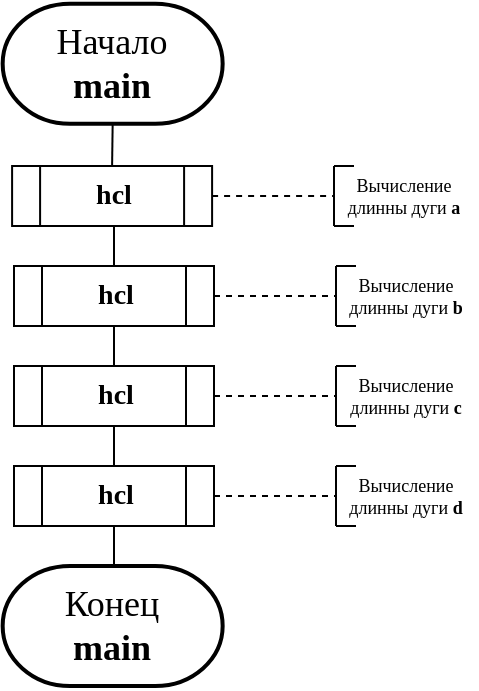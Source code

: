 <mxfile version="21.6.8" type="device">
  <diagram name="Page-1" id="74e2e168-ea6b-b213-b513-2b3c1d86103e">
    <mxGraphModel dx="765" dy="515" grid="1" gridSize="10" guides="0" tooltips="1" connect="1" arrows="0" fold="1" page="1" pageScale="1" pageWidth="827" pageHeight="1169" background="none" math="0" shadow="0">
      <root>
        <mxCell id="0" />
        <mxCell id="1" parent="0" />
        <mxCell id="4oTWKZa-oMYPQXvp2SXr-9" value="&lt;font style=&quot;font-size: 18px;&quot;&gt;Начало&lt;br style=&quot;&quot;&gt;&lt;b style=&quot;&quot;&gt;main&lt;/b&gt;&lt;/font&gt;" style="strokeWidth=2;html=1;shape=mxgraph.flowchart.terminator;whiteSpace=wrap;rounded=1;strokeColor=default;fontFamily=Times New Roman;fontSize=14;fontColor=#000000;fillColor=none;labelBackgroundColor=none;labelBorderColor=none;" parent="1" vertex="1">
          <mxGeometry x="354.33" y="68.897" width="110" height="60" as="geometry" />
        </mxCell>
        <mxCell id="iBWXFEtvxGumeE3fWOg8-2" value="&lt;font style=&quot;font-size: 18px;&quot;&gt;Конец&lt;br style=&quot;&quot;&gt;&lt;b style=&quot;&quot;&gt;main&lt;/b&gt;&lt;/font&gt;" style="strokeWidth=2;html=1;shape=mxgraph.flowchart.terminator;whiteSpace=wrap;rounded=1;strokeColor=default;fontFamily=Times New Roman;fontSize=14;fontColor=#000000;fillColor=none;labelBackgroundColor=none;labelBorderColor=none;" parent="1" vertex="1">
          <mxGeometry x="354.33" y="350" width="110" height="60" as="geometry" />
        </mxCell>
        <mxCell id="3rdT_orTIEHR_fGk6ett-1" value="" style="endArrow=none;dashed=1;html=1;rounded=0;exitX=1;exitY=0.5;exitDx=0;exitDy=0;" edge="1" parent="1" source="3rdT_orTIEHR_fGk6ett-5">
          <mxGeometry width="50" height="50" relative="1" as="geometry">
            <mxPoint x="490" y="130" as="sourcePoint" />
            <mxPoint x="520" y="165" as="targetPoint" />
          </mxGeometry>
        </mxCell>
        <mxCell id="3rdT_orTIEHR_fGk6ett-2" value="" style="endArrow=none;html=1;rounded=0;" edge="1" parent="1">
          <mxGeometry width="50" height="50" relative="1" as="geometry">
            <mxPoint x="520" y="180" as="sourcePoint" />
            <mxPoint x="520" y="150" as="targetPoint" />
          </mxGeometry>
        </mxCell>
        <mxCell id="3rdT_orTIEHR_fGk6ett-5" value="" style="verticalLabelPosition=bottom;verticalAlign=top;html=1;shape=process;whiteSpace=wrap;rounded=0;size=0.14;arcSize=6;" vertex="1" parent="1">
          <mxGeometry x="359.05" y="150" width="100" height="30" as="geometry" />
        </mxCell>
        <mxCell id="3rdT_orTIEHR_fGk6ett-6" value="" style="endArrow=none;html=1;rounded=0;entryX=0.5;entryY=1;entryDx=0;entryDy=0;entryPerimeter=0;exitX=0.5;exitY=0;exitDx=0;exitDy=0;" edge="1" parent="1" source="3rdT_orTIEHR_fGk6ett-5" target="4oTWKZa-oMYPQXvp2SXr-9">
          <mxGeometry width="50" height="50" relative="1" as="geometry">
            <mxPoint x="410" y="180" as="sourcePoint" />
            <mxPoint x="320" y="180" as="targetPoint" />
          </mxGeometry>
        </mxCell>
        <mxCell id="3rdT_orTIEHR_fGk6ett-7" value="&lt;font style=&quot;font-size: 14px;&quot; face=&quot;Times New Roman&quot;&gt;&lt;b&gt;hcl&lt;/b&gt;&lt;/font&gt;" style="text;html=1;strokeColor=none;fillColor=none;align=center;verticalAlign=middle;whiteSpace=wrap;rounded=0;" vertex="1" parent="1">
          <mxGeometry x="380" y="150" width="60" height="30" as="geometry" />
        </mxCell>
        <mxCell id="3rdT_orTIEHR_fGk6ett-11" value="" style="verticalLabelPosition=bottom;verticalAlign=top;html=1;shape=process;whiteSpace=wrap;rounded=0;size=0.14;arcSize=6;" vertex="1" parent="1">
          <mxGeometry x="360" y="200" width="100" height="30" as="geometry" />
        </mxCell>
        <mxCell id="3rdT_orTIEHR_fGk6ett-12" value="&lt;font style=&quot;font-size: 14px;&quot; face=&quot;Times New Roman&quot;&gt;&lt;b&gt;hcl&lt;/b&gt;&lt;/font&gt;" style="text;html=1;strokeColor=none;fillColor=none;align=center;verticalAlign=middle;whiteSpace=wrap;rounded=0;" vertex="1" parent="1">
          <mxGeometry x="380.95" y="200" width="60" height="30" as="geometry" />
        </mxCell>
        <mxCell id="3rdT_orTIEHR_fGk6ett-13" value="" style="verticalLabelPosition=bottom;verticalAlign=top;html=1;shape=process;whiteSpace=wrap;rounded=0;size=0.14;arcSize=6;" vertex="1" parent="1">
          <mxGeometry x="360" y="250" width="100" height="30" as="geometry" />
        </mxCell>
        <mxCell id="3rdT_orTIEHR_fGk6ett-14" value="&lt;font style=&quot;font-size: 14px;&quot; face=&quot;Times New Roman&quot;&gt;&lt;b&gt;hcl&lt;/b&gt;&lt;/font&gt;" style="text;html=1;strokeColor=none;fillColor=none;align=center;verticalAlign=middle;whiteSpace=wrap;rounded=0;" vertex="1" parent="1">
          <mxGeometry x="380.95" y="250" width="60" height="30" as="geometry" />
        </mxCell>
        <mxCell id="3rdT_orTIEHR_fGk6ett-15" value="" style="verticalLabelPosition=bottom;verticalAlign=top;html=1;shape=process;whiteSpace=wrap;rounded=0;size=0.14;arcSize=6;" vertex="1" parent="1">
          <mxGeometry x="360" y="300" width="100" height="30" as="geometry" />
        </mxCell>
        <mxCell id="3rdT_orTIEHR_fGk6ett-16" value="&lt;font style=&quot;font-size: 14px;&quot; face=&quot;Times New Roman&quot;&gt;&lt;b&gt;hcl&lt;/b&gt;&lt;/font&gt;" style="text;html=1;strokeColor=none;fillColor=none;align=center;verticalAlign=middle;whiteSpace=wrap;rounded=0;" vertex="1" parent="1">
          <mxGeometry x="380.95" y="300" width="60" height="30" as="geometry" />
        </mxCell>
        <mxCell id="3rdT_orTIEHR_fGk6ett-17" value="" style="endArrow=none;html=1;rounded=0;entryX=0.5;entryY=1;entryDx=0;entryDy=0;" edge="1" parent="1" target="3rdT_orTIEHR_fGk6ett-7">
          <mxGeometry width="50" height="50" relative="1" as="geometry">
            <mxPoint x="410" y="200" as="sourcePoint" />
            <mxPoint x="460" y="190" as="targetPoint" />
          </mxGeometry>
        </mxCell>
        <mxCell id="3rdT_orTIEHR_fGk6ett-18" value="" style="endArrow=none;html=1;rounded=0;entryX=0.5;entryY=1;entryDx=0;entryDy=0;" edge="1" parent="1">
          <mxGeometry width="50" height="50" relative="1" as="geometry">
            <mxPoint x="410" y="250" as="sourcePoint" />
            <mxPoint x="410" y="230" as="targetPoint" />
          </mxGeometry>
        </mxCell>
        <mxCell id="3rdT_orTIEHR_fGk6ett-19" value="" style="endArrow=none;html=1;rounded=0;entryX=0.5;entryY=1;entryDx=0;entryDy=0;" edge="1" parent="1">
          <mxGeometry width="50" height="50" relative="1" as="geometry">
            <mxPoint x="410" y="300" as="sourcePoint" />
            <mxPoint x="410" y="280" as="targetPoint" />
          </mxGeometry>
        </mxCell>
        <mxCell id="3rdT_orTIEHR_fGk6ett-20" value="" style="endArrow=none;html=1;rounded=0;entryX=0.5;entryY=1;entryDx=0;entryDy=0;" edge="1" parent="1">
          <mxGeometry width="50" height="50" relative="1" as="geometry">
            <mxPoint x="410" y="350" as="sourcePoint" />
            <mxPoint x="410" y="330" as="targetPoint" />
          </mxGeometry>
        </mxCell>
        <mxCell id="3rdT_orTIEHR_fGk6ett-22" value="" style="endArrow=none;html=1;rounded=0;" edge="1" parent="1">
          <mxGeometry width="50" height="50" relative="1" as="geometry">
            <mxPoint x="520" y="150" as="sourcePoint" />
            <mxPoint x="530" y="150" as="targetPoint" />
          </mxGeometry>
        </mxCell>
        <mxCell id="3rdT_orTIEHR_fGk6ett-23" value="" style="endArrow=none;html=1;rounded=0;" edge="1" parent="1">
          <mxGeometry width="50" height="50" relative="1" as="geometry">
            <mxPoint x="520" y="180" as="sourcePoint" />
            <mxPoint x="530" y="180" as="targetPoint" />
          </mxGeometry>
        </mxCell>
        <mxCell id="3rdT_orTIEHR_fGk6ett-24" value="&lt;div style=&quot;font-size: 9px;&quot;&gt;&lt;font style=&quot;font-size: 9px;&quot; face=&quot;Times New Roman&quot;&gt;&lt;span style=&quot;background-color: initial;&quot;&gt;Вычисление длинны дуги &lt;/span&gt;&lt;b style=&quot;background-color: initial;&quot;&gt;a&lt;/b&gt;&lt;/font&gt;&lt;/div&gt;" style="text;html=1;strokeColor=none;fillColor=none;align=center;verticalAlign=middle;whiteSpace=wrap;rounded=0;" vertex="1" parent="1">
          <mxGeometry x="520" y="150" width="70" height="30" as="geometry" />
        </mxCell>
        <mxCell id="3rdT_orTIEHR_fGk6ett-30" value="" style="endArrow=none;dashed=1;html=1;rounded=0;exitX=1;exitY=0.5;exitDx=0;exitDy=0;" edge="1" parent="1">
          <mxGeometry width="50" height="50" relative="1" as="geometry">
            <mxPoint x="460" y="215" as="sourcePoint" />
            <mxPoint x="521" y="215" as="targetPoint" />
          </mxGeometry>
        </mxCell>
        <mxCell id="3rdT_orTIEHR_fGk6ett-31" value="" style="endArrow=none;html=1;rounded=0;" edge="1" parent="1">
          <mxGeometry width="50" height="50" relative="1" as="geometry">
            <mxPoint x="521" y="230" as="sourcePoint" />
            <mxPoint x="521" y="200" as="targetPoint" />
          </mxGeometry>
        </mxCell>
        <mxCell id="3rdT_orTIEHR_fGk6ett-32" value="" style="endArrow=none;html=1;rounded=0;" edge="1" parent="1">
          <mxGeometry width="50" height="50" relative="1" as="geometry">
            <mxPoint x="521" y="200" as="sourcePoint" />
            <mxPoint x="531" y="200" as="targetPoint" />
          </mxGeometry>
        </mxCell>
        <mxCell id="3rdT_orTIEHR_fGk6ett-33" value="" style="endArrow=none;html=1;rounded=0;" edge="1" parent="1">
          <mxGeometry width="50" height="50" relative="1" as="geometry">
            <mxPoint x="521" y="230" as="sourcePoint" />
            <mxPoint x="531" y="230" as="targetPoint" />
          </mxGeometry>
        </mxCell>
        <mxCell id="3rdT_orTIEHR_fGk6ett-34" value="&lt;div style=&quot;font-size: 9px;&quot;&gt;&lt;font style=&quot;font-size: 9px;&quot; face=&quot;Times New Roman&quot;&gt;&lt;span style=&quot;background-color: initial;&quot;&gt;Вычисление длинны дуги &lt;b&gt;b&lt;/b&gt;&lt;/span&gt;&lt;/font&gt;&lt;/div&gt;" style="text;html=1;strokeColor=none;fillColor=none;align=center;verticalAlign=middle;whiteSpace=wrap;rounded=0;" vertex="1" parent="1">
          <mxGeometry x="521" y="200" width="70" height="30" as="geometry" />
        </mxCell>
        <mxCell id="3rdT_orTIEHR_fGk6ett-35" value="" style="endArrow=none;dashed=1;html=1;rounded=0;exitX=1;exitY=0.5;exitDx=0;exitDy=0;" edge="1" parent="1">
          <mxGeometry width="50" height="50" relative="1" as="geometry">
            <mxPoint x="460" y="265" as="sourcePoint" />
            <mxPoint x="521" y="265" as="targetPoint" />
          </mxGeometry>
        </mxCell>
        <mxCell id="3rdT_orTIEHR_fGk6ett-36" value="" style="endArrow=none;html=1;rounded=0;" edge="1" parent="1">
          <mxGeometry width="50" height="50" relative="1" as="geometry">
            <mxPoint x="521" y="280" as="sourcePoint" />
            <mxPoint x="521" y="250" as="targetPoint" />
          </mxGeometry>
        </mxCell>
        <mxCell id="3rdT_orTIEHR_fGk6ett-37" value="" style="endArrow=none;html=1;rounded=0;" edge="1" parent="1">
          <mxGeometry width="50" height="50" relative="1" as="geometry">
            <mxPoint x="521" y="250" as="sourcePoint" />
            <mxPoint x="531" y="250" as="targetPoint" />
          </mxGeometry>
        </mxCell>
        <mxCell id="3rdT_orTIEHR_fGk6ett-38" value="" style="endArrow=none;html=1;rounded=0;" edge="1" parent="1">
          <mxGeometry width="50" height="50" relative="1" as="geometry">
            <mxPoint x="521" y="280" as="sourcePoint" />
            <mxPoint x="531" y="280" as="targetPoint" />
          </mxGeometry>
        </mxCell>
        <mxCell id="3rdT_orTIEHR_fGk6ett-39" value="&lt;div style=&quot;font-size: 9px;&quot;&gt;&lt;font style=&quot;font-size: 9px;&quot; face=&quot;Times New Roman&quot;&gt;&lt;span style=&quot;background-color: initial;&quot;&gt;Вычисление длинны дуги &lt;b&gt;c&lt;/b&gt;&lt;/span&gt;&lt;/font&gt;&lt;/div&gt;" style="text;html=1;strokeColor=none;fillColor=none;align=center;verticalAlign=middle;whiteSpace=wrap;rounded=0;" vertex="1" parent="1">
          <mxGeometry x="521" y="250" width="70" height="30" as="geometry" />
        </mxCell>
        <mxCell id="3rdT_orTIEHR_fGk6ett-40" value="" style="endArrow=none;dashed=1;html=1;rounded=0;exitX=1;exitY=0.5;exitDx=0;exitDy=0;" edge="1" parent="1">
          <mxGeometry width="50" height="50" relative="1" as="geometry">
            <mxPoint x="460" y="315" as="sourcePoint" />
            <mxPoint x="521" y="315" as="targetPoint" />
          </mxGeometry>
        </mxCell>
        <mxCell id="3rdT_orTIEHR_fGk6ett-41" value="" style="endArrow=none;html=1;rounded=0;" edge="1" parent="1">
          <mxGeometry width="50" height="50" relative="1" as="geometry">
            <mxPoint x="521" y="330" as="sourcePoint" />
            <mxPoint x="521" y="300" as="targetPoint" />
          </mxGeometry>
        </mxCell>
        <mxCell id="3rdT_orTIEHR_fGk6ett-42" value="" style="endArrow=none;html=1;rounded=0;" edge="1" parent="1">
          <mxGeometry width="50" height="50" relative="1" as="geometry">
            <mxPoint x="521" y="300" as="sourcePoint" />
            <mxPoint x="531" y="300" as="targetPoint" />
          </mxGeometry>
        </mxCell>
        <mxCell id="3rdT_orTIEHR_fGk6ett-43" value="" style="endArrow=none;html=1;rounded=0;" edge="1" parent="1">
          <mxGeometry width="50" height="50" relative="1" as="geometry">
            <mxPoint x="521" y="330" as="sourcePoint" />
            <mxPoint x="531" y="330" as="targetPoint" />
          </mxGeometry>
        </mxCell>
        <mxCell id="3rdT_orTIEHR_fGk6ett-44" value="&lt;div style=&quot;font-size: 9px;&quot;&gt;&lt;font style=&quot;font-size: 9px;&quot; face=&quot;Times New Roman&quot;&gt;&lt;span style=&quot;background-color: initial;&quot;&gt;Вычисление длинны дуги &lt;b&gt;d&lt;/b&gt;&lt;/span&gt;&lt;/font&gt;&lt;/div&gt;" style="text;html=1;strokeColor=none;fillColor=none;align=center;verticalAlign=middle;whiteSpace=wrap;rounded=0;" vertex="1" parent="1">
          <mxGeometry x="521" y="300" width="70" height="30" as="geometry" />
        </mxCell>
      </root>
    </mxGraphModel>
  </diagram>
</mxfile>
